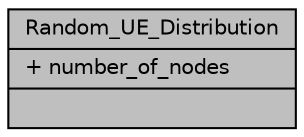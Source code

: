 digraph "Random_UE_Distribution"
{
 // LATEX_PDF_SIZE
  edge [fontname="Helvetica",fontsize="10",labelfontname="Helvetica",labelfontsize="10"];
  node [fontname="Helvetica",fontsize="10",shape=record];
  Node1 [label="{Random_UE_Distribution\n|+ number_of_nodes\l|}",height=0.2,width=0.4,color="black", fillcolor="grey75", style="filled", fontcolor="black",tooltip=" "];
}

